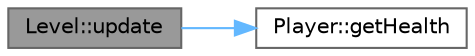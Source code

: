 digraph "Level::update"
{
 // LATEX_PDF_SIZE
  bgcolor="transparent";
  edge [fontname=Helvetica,fontsize=10,labelfontname=Helvetica,labelfontsize=10];
  node [fontname=Helvetica,fontsize=10,shape=box,height=0.2,width=0.4];
  rankdir="LR";
  Node1 [id="Node000001",label="Level::update",height=0.2,width=0.4,color="gray40", fillcolor="grey60", style="filled", fontcolor="black",tooltip="Updates the level."];
  Node1 -> Node2 [id="edge1_Node000001_Node000002",color="steelblue1",style="solid",tooltip=" "];
  Node2 [id="Node000002",label="Player::getHealth",height=0.2,width=0.4,color="grey40", fillcolor="white", style="filled",URL="$class_player.html#afedf037af6d031163d4c00f4cb773d56",tooltip=" "];
}
